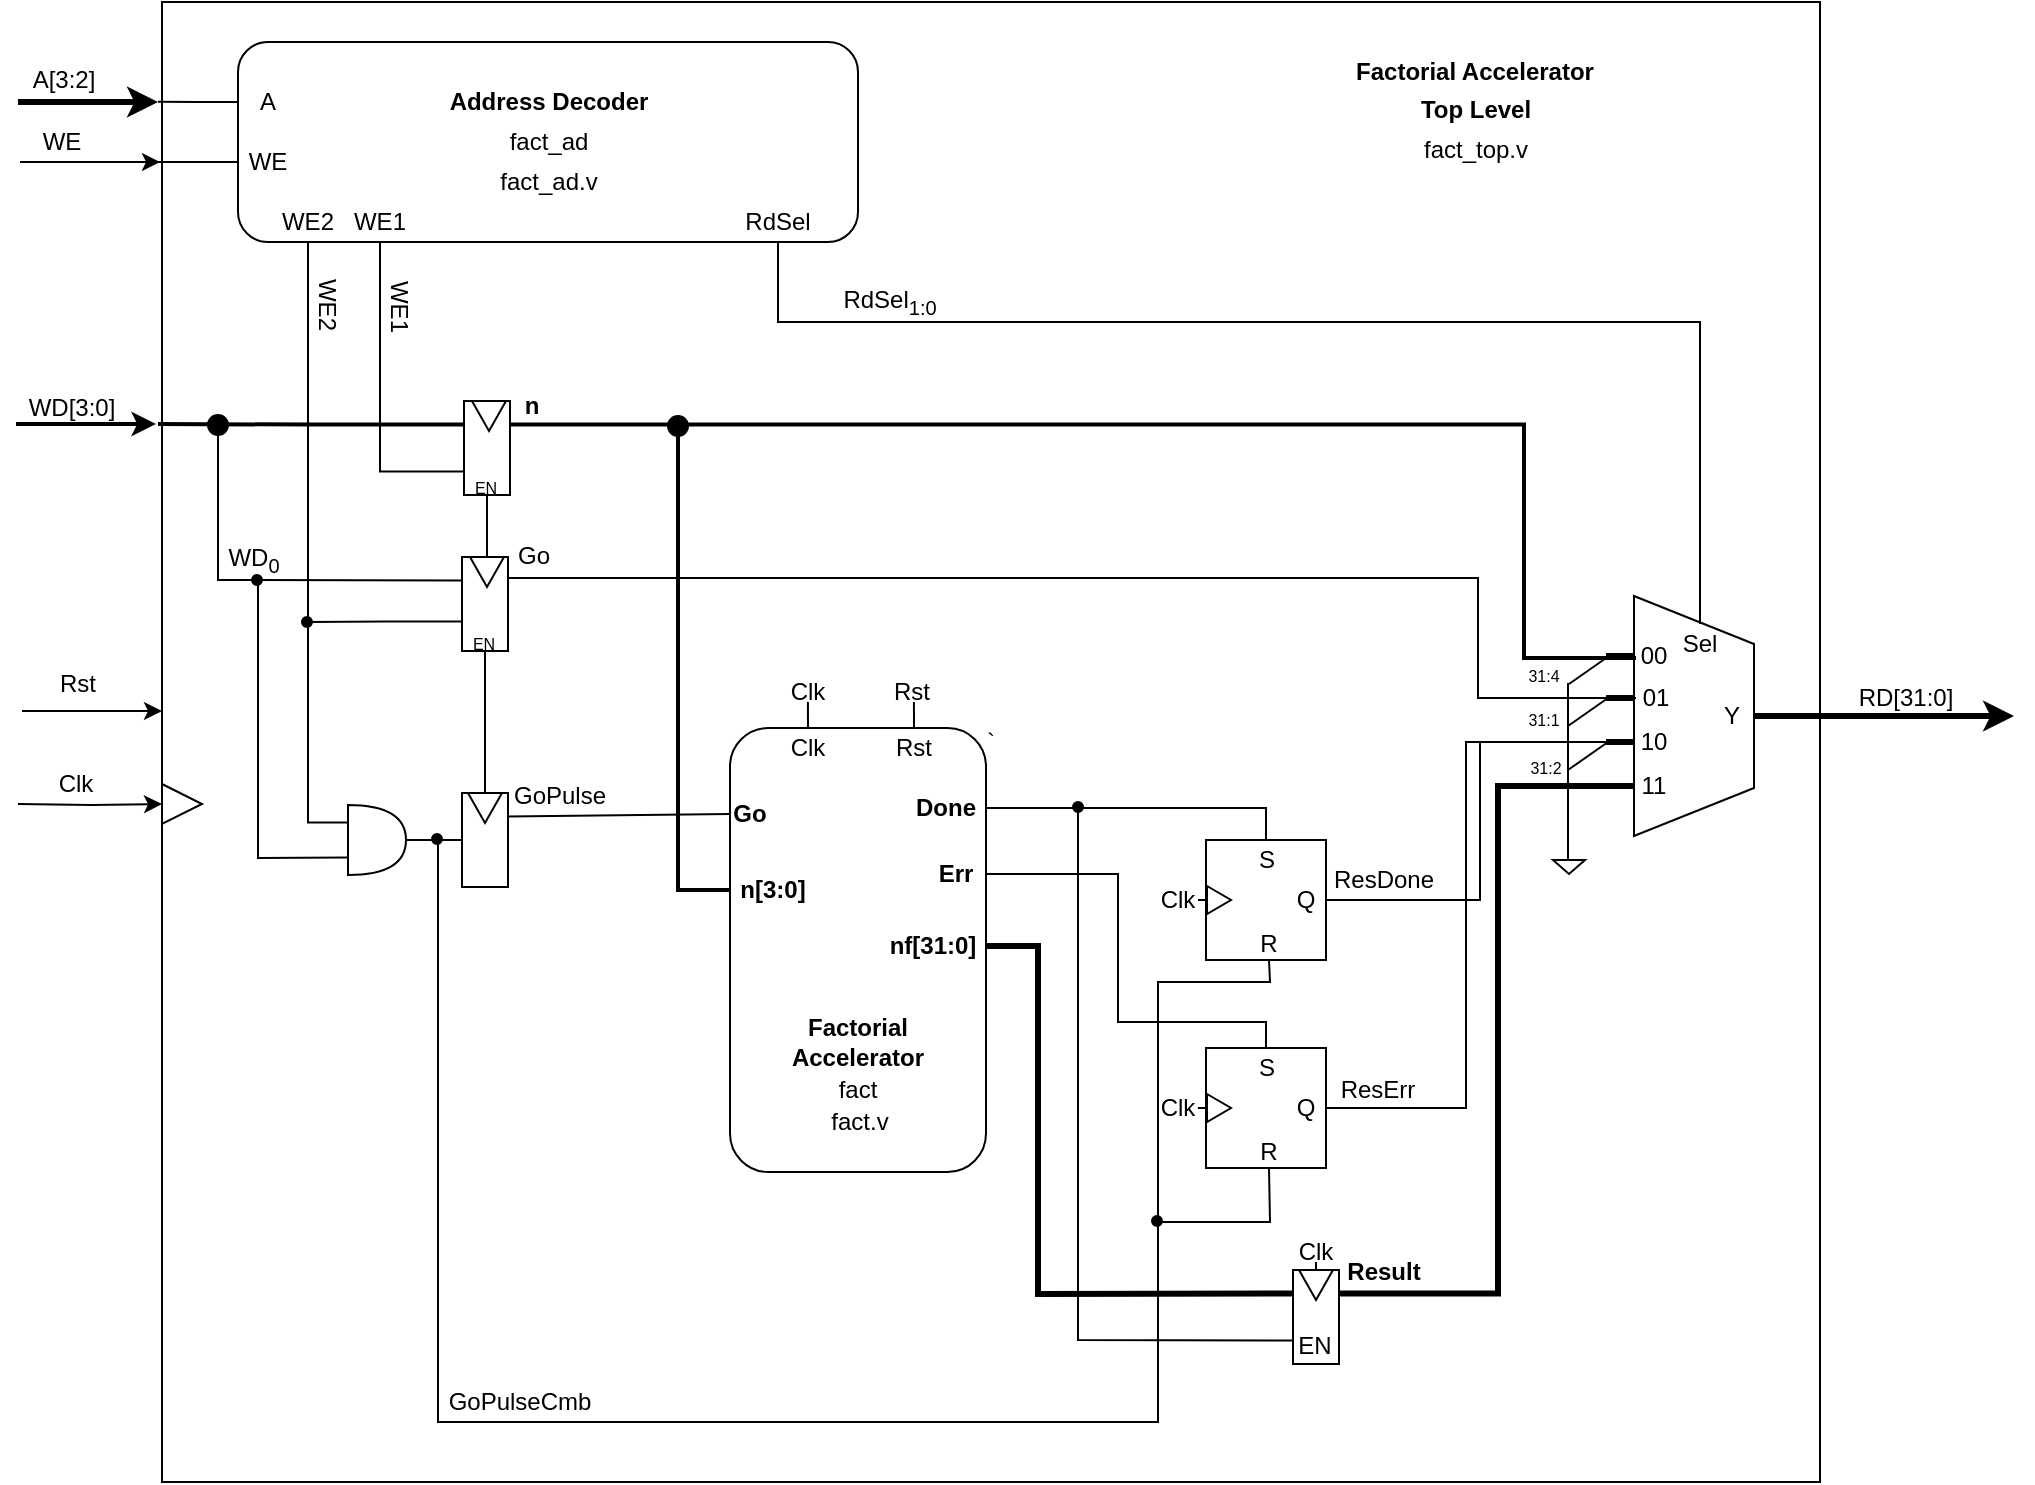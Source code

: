 <mxfile version="12.3.3" type="google" pages="1"><diagram id="T_O_Z1ZRwG8dBPyHZ73m" name="Page-1"><mxGraphModel dx="1127" dy="625" grid="1" gridSize="10" guides="1" tooltips="1" connect="1" arrows="1" fold="1" page="1" pageScale="1" pageWidth="850" pageHeight="1100" math="0" shadow="0"><root><mxCell id="0"/><mxCell id="1" parent="0"/><mxCell id="Lx0iYxMJbIp6286UkhyO-164" value="`" style="rounded=0;whiteSpace=wrap;html=1;" parent="1" vertex="1"><mxGeometry x="162" y="130" width="829" height="740" as="geometry"/></mxCell><mxCell id="Lx0iYxMJbIp6286UkhyO-3" style="edgeStyle=orthogonalEdgeStyle;rounded=0;orthogonalLoop=1;jettySize=auto;html=1;exitX=0.5;exitY=0;exitDx=0;exitDy=0;endArrow=classic;endFill=1;strokeWidth=3;" parent="1" source="Lx0iYxMJbIp6286UkhyO-4" edge="1"><mxGeometry relative="1" as="geometry"><mxPoint x="1088" y="487" as="targetPoint"/></mxGeometry></mxCell><mxCell id="Lx0iYxMJbIp6286UkhyO-4" value="" style="shape=trapezoid;perimeter=trapezoidPerimeter;whiteSpace=wrap;html=1;rotation=90;" parent="1" vertex="1"><mxGeometry x="868" y="457" width="120" height="60" as="geometry"/></mxCell><mxCell id="Lx0iYxMJbIp6286UkhyO-5" value="" style="rounded=1;whiteSpace=wrap;html=1;" parent="1" vertex="1"><mxGeometry x="200" y="150" width="310" height="100" as="geometry"/></mxCell><mxCell id="Lx0iYxMJbIp6286UkhyO-6" value="&lt;b&gt;Address Decoder&lt;/b&gt;" style="text;html=1;strokeColor=none;fillColor=none;align=center;verticalAlign=middle;whiteSpace=wrap;rounded=0;" parent="1" vertex="1"><mxGeometry x="302.5" y="170" width="105" height="20" as="geometry"/></mxCell><mxCell id="Lx0iYxMJbIp6286UkhyO-7" value="fact_ad" style="text;html=1;strokeColor=none;fillColor=none;align=center;verticalAlign=middle;whiteSpace=wrap;rounded=0;" parent="1" vertex="1"><mxGeometry x="327.5" y="190" width="55" height="20" as="geometry"/></mxCell><mxCell id="Lx0iYxMJbIp6286UkhyO-8" value="fact_ad.v" style="text;html=1;strokeColor=none;fillColor=none;align=center;verticalAlign=middle;whiteSpace=wrap;rounded=0;" parent="1" vertex="1"><mxGeometry x="327.5" y="210" width="55" height="20" as="geometry"/></mxCell><mxCell id="Lx0iYxMJbIp6286UkhyO-9" style="edgeStyle=orthogonalEdgeStyle;rounded=0;orthogonalLoop=1;jettySize=auto;html=1;exitX=0;exitY=0.5;exitDx=0;exitDy=0;endArrow=none;endFill=0;strokeWidth=1;" parent="1" source="Lx0iYxMJbIp6286UkhyO-10" edge="1"><mxGeometry relative="1" as="geometry"><mxPoint x="160" y="179.828" as="targetPoint"/></mxGeometry></mxCell><mxCell id="Lx0iYxMJbIp6286UkhyO-10" value="A" style="text;html=1;strokeColor=none;fillColor=none;align=center;verticalAlign=middle;whiteSpace=wrap;rounded=0;" parent="1" vertex="1"><mxGeometry x="200" y="170" width="30" height="20" as="geometry"/></mxCell><mxCell id="Lx0iYxMJbIp6286UkhyO-11" style="edgeStyle=orthogonalEdgeStyle;rounded=0;orthogonalLoop=1;jettySize=auto;html=1;exitX=0;exitY=0.5;exitDx=0;exitDy=0;endArrow=none;endFill=0;strokeWidth=1;" parent="1" source="Lx0iYxMJbIp6286UkhyO-12" edge="1"><mxGeometry relative="1" as="geometry"><mxPoint x="160" y="210" as="targetPoint"/></mxGeometry></mxCell><mxCell id="Lx0iYxMJbIp6286UkhyO-12" value="WE" style="text;html=1;strokeColor=none;fillColor=none;align=center;verticalAlign=middle;whiteSpace=wrap;rounded=0;" parent="1" vertex="1"><mxGeometry x="200" y="200" width="30" height="20" as="geometry"/></mxCell><mxCell id="Lx0iYxMJbIp6286UkhyO-81" style="edgeStyle=orthogonalEdgeStyle;rounded=0;orthogonalLoop=1;jettySize=auto;html=1;exitX=0.5;exitY=1;exitDx=0;exitDy=0;entryX=0;entryY=0.25;entryDx=0;entryDy=0;entryPerimeter=0;endArrow=none;endFill=0;" parent="1" source="Lx0iYxMJbIp6286UkhyO-14" target="Lx0iYxMJbIp6286UkhyO-80" edge="1"><mxGeometry relative="1" as="geometry"/></mxCell><mxCell id="Lx0iYxMJbIp6286UkhyO-14" value="WE2" style="text;html=1;strokeColor=none;fillColor=none;align=center;verticalAlign=middle;whiteSpace=wrap;rounded=0;" parent="1" vertex="1"><mxGeometry x="220" y="230" width="30" height="20" as="geometry"/></mxCell><mxCell id="Lx0iYxMJbIp6286UkhyO-78" style="edgeStyle=orthogonalEdgeStyle;rounded=0;orthogonalLoop=1;jettySize=auto;html=1;exitX=0.5;exitY=1;exitDx=0;exitDy=0;entryX=0.75;entryY=1;entryDx=0;entryDy=0;endArrow=none;endFill=0;" parent="1" source="Lx0iYxMJbIp6286UkhyO-16" target="Lx0iYxMJbIp6286UkhyO-28" edge="1"><mxGeometry relative="1" as="geometry"/></mxCell><mxCell id="Lx0iYxMJbIp6286UkhyO-16" value="WE1" style="text;html=1;strokeColor=none;fillColor=none;align=center;verticalAlign=middle;whiteSpace=wrap;rounded=0;" parent="1" vertex="1"><mxGeometry x="256" y="230" width="30" height="20" as="geometry"/></mxCell><mxCell id="Lx0iYxMJbIp6286UkhyO-17" style="edgeStyle=orthogonalEdgeStyle;rounded=0;orthogonalLoop=1;jettySize=auto;html=1;exitX=0.5;exitY=1;exitDx=0;exitDy=0;entryX=0.5;entryY=0;entryDx=0;entryDy=0;endArrow=none;endFill=0;" parent="1" source="Lx0iYxMJbIp6286UkhyO-18" target="Lx0iYxMJbIp6286UkhyO-38" edge="1"><mxGeometry relative="1" as="geometry"><Array as="points"><mxPoint x="470" y="290"/><mxPoint x="931" y="290"/></Array></mxGeometry></mxCell><mxCell id="Lx0iYxMJbIp6286UkhyO-18" value="RdSel" style="text;html=1;strokeColor=none;fillColor=none;align=center;verticalAlign=middle;whiteSpace=wrap;rounded=0;" parent="1" vertex="1"><mxGeometry x="450" y="230" width="40" height="20" as="geometry"/></mxCell><mxCell id="Lx0iYxMJbIp6286UkhyO-20" value="00" style="text;html=1;strokeColor=none;fillColor=none;align=center;verticalAlign=middle;whiteSpace=wrap;rounded=0;" parent="1" vertex="1"><mxGeometry x="898" y="447" width="20" height="20" as="geometry"/></mxCell><mxCell id="Lx0iYxMJbIp6286UkhyO-22" value="01" style="text;html=1;strokeColor=none;fillColor=none;align=center;verticalAlign=middle;whiteSpace=wrap;rounded=0;" parent="1" vertex="1"><mxGeometry x="899" y="468" width="20" height="20" as="geometry"/></mxCell><mxCell id="Lx0iYxMJbIp6286UkhyO-24" value="10" style="text;html=1;strokeColor=none;fillColor=none;align=center;verticalAlign=middle;whiteSpace=wrap;rounded=0;" parent="1" vertex="1"><mxGeometry x="898" y="490" width="20" height="20" as="geometry"/></mxCell><mxCell id="Lx0iYxMJbIp6286UkhyO-25" value="11" style="text;html=1;strokeColor=none;fillColor=none;align=center;verticalAlign=middle;whiteSpace=wrap;rounded=0;" parent="1" vertex="1"><mxGeometry x="898" y="512" width="20" height="20" as="geometry"/></mxCell><mxCell id="Lx0iYxMJbIp6286UkhyO-72" style="edgeStyle=orthogonalEdgeStyle;rounded=0;orthogonalLoop=1;jettySize=auto;html=1;exitX=0.25;exitY=1;exitDx=0;exitDy=0;endArrow=none;endFill=0;strokeWidth=2;" parent="1" source="Lx0iYxMJbIp6286UkhyO-28" edge="1"><mxGeometry relative="1" as="geometry"><mxPoint x="160" y="341" as="targetPoint"/></mxGeometry></mxCell><mxCell id="Lx0iYxMJbIp6286UkhyO-73" style="edgeStyle=orthogonalEdgeStyle;rounded=0;orthogonalLoop=1;jettySize=auto;html=1;exitX=0.25;exitY=0;exitDx=0;exitDy=0;entryX=0;entryY=0.5;entryDx=0;entryDy=0;endArrow=none;endFill=0;strokeWidth=2;" parent="1" source="Lx0iYxMJbIp6286UkhyO-28" target="Lx0iYxMJbIp6286UkhyO-20" edge="1"><mxGeometry relative="1" as="geometry"><Array as="points"><mxPoint x="843" y="341"/><mxPoint x="843" y="458"/></Array></mxGeometry></mxCell><mxCell id="Lx0iYxMJbIp6286UkhyO-76" style="edgeStyle=orthogonalEdgeStyle;rounded=0;orthogonalLoop=1;jettySize=auto;html=1;exitX=1;exitY=0.5;exitDx=0;exitDy=0;entryX=0;entryY=0.5;entryDx=0;entryDy=0;endArrow=none;endFill=0;" parent="1" source="Lx0iYxMJbIp6286UkhyO-28" target="Lx0iYxMJbIp6286UkhyO-67" edge="1"><mxGeometry relative="1" as="geometry"/></mxCell><mxCell id="Lx0iYxMJbIp6286UkhyO-28" value="" style="rounded=0;whiteSpace=wrap;html=1;rotation=90;" parent="1" vertex="1"><mxGeometry x="301" y="341.5" width="47" height="23" as="geometry"/></mxCell><mxCell id="Lx0iYxMJbIp6286UkhyO-30" value="" style="triangle;whiteSpace=wrap;html=1;rotation=90;" parent="1" vertex="1"><mxGeometry x="318" y="328.5" width="15" height="17" as="geometry"/></mxCell><mxCell id="Lx0iYxMJbIp6286UkhyO-32" value="&lt;font style=&quot;font-size: 8px&quot;&gt;EN&lt;/font&gt;" style="text;html=1;strokeColor=none;fillColor=none;align=center;verticalAlign=middle;whiteSpace=wrap;rounded=0;direction=south;" parent="1" vertex="1"><mxGeometry x="319" y="368.5" width="10" height="7" as="geometry"/></mxCell><mxCell id="Lx0iYxMJbIp6286UkhyO-38" value="Sel" style="text;html=1;strokeColor=none;fillColor=none;align=center;verticalAlign=middle;whiteSpace=wrap;rounded=0;" parent="1" vertex="1"><mxGeometry x="921" y="441" width="20" height="20" as="geometry"/></mxCell><mxCell id="Lx0iYxMJbIp6286UkhyO-39" value="Y" style="text;html=1;strokeColor=none;fillColor=none;align=center;verticalAlign=middle;whiteSpace=wrap;rounded=0;" parent="1" vertex="1"><mxGeometry x="937" y="477" width="20" height="20" as="geometry"/></mxCell><mxCell id="Lx0iYxMJbIp6286UkhyO-44" style="edgeStyle=orthogonalEdgeStyle;rounded=0;orthogonalLoop=1;jettySize=auto;html=1;endArrow=classic;endFill=1;strokeWidth=1;entryX=0;entryY=0.5;entryDx=0;entryDy=0;" parent="1" target="Lx0iYxMJbIp6286UkhyO-45" edge="1"><mxGeometry relative="1" as="geometry"><mxPoint x="90" y="531" as="sourcePoint"/></mxGeometry></mxCell><mxCell id="Lx0iYxMJbIp6286UkhyO-45" value="" style="triangle;whiteSpace=wrap;html=1;fillColor=#ffffff;gradientColor=none;" parent="1" vertex="1"><mxGeometry x="162" y="521" width="20" height="20" as="geometry"/></mxCell><mxCell id="Lx0iYxMJbIp6286UkhyO-46" value="" style="endArrow=classic;html=1;strokeWidth=1;" parent="1" edge="1"><mxGeometry width="50" height="50" relative="1" as="geometry"><mxPoint x="92" y="484.5" as="sourcePoint"/><mxPoint x="162" y="484.5" as="targetPoint"/></mxGeometry></mxCell><mxCell id="Lx0iYxMJbIp6286UkhyO-47" value="" style="endArrow=classic;html=1;strokeWidth=2;" parent="1" edge="1"><mxGeometry width="50" height="50" relative="1" as="geometry"><mxPoint x="89" y="341" as="sourcePoint"/><mxPoint x="159" y="341" as="targetPoint"/></mxGeometry></mxCell><mxCell id="Lx0iYxMJbIp6286UkhyO-50" value="" style="endArrow=classic;html=1;strokeWidth=1;" parent="1" edge="1"><mxGeometry width="50" height="50" relative="1" as="geometry"><mxPoint x="91" y="210" as="sourcePoint"/><mxPoint x="161" y="210" as="targetPoint"/></mxGeometry></mxCell><mxCell id="Lx0iYxMJbIp6286UkhyO-51" value="" style="endArrow=classic;html=1;strokeWidth=3;" parent="1" edge="1"><mxGeometry width="50" height="50" relative="1" as="geometry"><mxPoint x="90" y="180" as="sourcePoint"/><mxPoint x="160" y="180" as="targetPoint"/></mxGeometry></mxCell><mxCell id="Lx0iYxMJbIp6286UkhyO-52" value="A[3:2]" style="text;html=1;strokeColor=none;fillColor=none;align=center;verticalAlign=middle;whiteSpace=wrap;rounded=0;" parent="1" vertex="1"><mxGeometry x="93" y="159" width="40" height="20" as="geometry"/></mxCell><mxCell id="Lx0iYxMJbIp6286UkhyO-53" value="WE" style="text;html=1;strokeColor=none;fillColor=none;align=center;verticalAlign=middle;whiteSpace=wrap;rounded=0;" parent="1" vertex="1"><mxGeometry x="92" y="190" width="40" height="20" as="geometry"/></mxCell><mxCell id="Lx0iYxMJbIp6286UkhyO-56" value="WD[3:0]" style="text;html=1;strokeColor=none;fillColor=none;align=center;verticalAlign=middle;whiteSpace=wrap;rounded=0;" parent="1" vertex="1"><mxGeometry x="87" y="323" width="60" height="20" as="geometry"/></mxCell><mxCell id="Lx0iYxMJbIp6286UkhyO-57" value="Rst" style="text;html=1;strokeColor=none;fillColor=none;align=center;verticalAlign=middle;whiteSpace=wrap;rounded=0;" parent="1" vertex="1"><mxGeometry x="110" y="461" width="20" height="20" as="geometry"/></mxCell><mxCell id="Lx0iYxMJbIp6286UkhyO-58" value="Clk" style="text;html=1;strokeColor=none;fillColor=none;align=center;verticalAlign=middle;whiteSpace=wrap;rounded=0;" parent="1" vertex="1"><mxGeometry x="104" y="511" width="30" height="20" as="geometry"/></mxCell><mxCell id="Lx0iYxMJbIp6286UkhyO-59" value="RD[31:0]" style="text;html=1;strokeColor=none;fillColor=none;align=center;verticalAlign=middle;whiteSpace=wrap;rounded=0;" parent="1" vertex="1"><mxGeometry x="1009" y="468" width="50" height="20" as="geometry"/></mxCell><mxCell id="Lx0iYxMJbIp6286UkhyO-62" value="&lt;b&gt;Factorial Accelerator&lt;br&gt;&lt;/b&gt;" style="text;html=1;strokeColor=none;fillColor=none;align=center;verticalAlign=middle;whiteSpace=wrap;rounded=0;" parent="1" vertex="1"><mxGeometry x="757" y="155" width="123" height="20" as="geometry"/></mxCell><mxCell id="Lx0iYxMJbIp6286UkhyO-63" value="&lt;b&gt;Top Level&lt;br&gt;&lt;/b&gt;" style="text;html=1;strokeColor=none;fillColor=none;align=center;verticalAlign=middle;whiteSpace=wrap;rounded=0;" parent="1" vertex="1"><mxGeometry x="786.5" y="174" width="64" height="20" as="geometry"/></mxCell><mxCell id="Lx0iYxMJbIp6286UkhyO-64" value="fact_top.v" style="text;html=1;strokeColor=none;fillColor=none;align=center;verticalAlign=middle;whiteSpace=wrap;rounded=0;" parent="1" vertex="1"><mxGeometry x="788.5" y="194" width="60" height="20" as="geometry"/></mxCell><mxCell id="Lx0iYxMJbIp6286UkhyO-74" style="edgeStyle=orthogonalEdgeStyle;rounded=0;orthogonalLoop=1;jettySize=auto;html=1;exitX=0.25;exitY=0;exitDx=0;exitDy=0;entryX=0;entryY=0.5;entryDx=0;entryDy=0;endArrow=none;endFill=0;" parent="1" source="Lx0iYxMJbIp6286UkhyO-66" target="Lx0iYxMJbIp6286UkhyO-22" edge="1"><mxGeometry relative="1" as="geometry"><mxPoint x="748.471" y="464.588" as="targetPoint"/><Array as="points"><mxPoint x="323" y="419"/><mxPoint x="820" y="418"/><mxPoint x="820" y="478"/></Array></mxGeometry></mxCell><mxCell id="Lx0iYxMJbIp6286UkhyO-82" style="edgeStyle=orthogonalEdgeStyle;rounded=0;orthogonalLoop=1;jettySize=auto;html=1;exitX=0.75;exitY=1;exitDx=0;exitDy=0;endArrow=none;endFill=0;" parent="1" edge="1"><mxGeometry relative="1" as="geometry"><mxPoint x="235" y="440" as="targetPoint"/><mxPoint x="311.983" y="439.765" as="sourcePoint"/><Array as="points"><mxPoint x="274" y="440"/></Array></mxGeometry></mxCell><mxCell id="Lx0iYxMJbIp6286UkhyO-86" style="edgeStyle=none;rounded=0;orthogonalLoop=1;jettySize=auto;html=1;exitX=1;exitY=0.5;exitDx=0;exitDy=0;entryX=0;entryY=0.5;entryDx=0;entryDy=0;endArrow=none;endFill=0;" parent="1" source="Lx0iYxMJbIp6286UkhyO-66" target="Lx0iYxMJbIp6286UkhyO-70" edge="1"><mxGeometry relative="1" as="geometry"/></mxCell><mxCell id="Lx0iYxMJbIp6286UkhyO-66" value="" style="rounded=0;whiteSpace=wrap;html=1;rotation=90;" parent="1" vertex="1"><mxGeometry x="300" y="419.5" width="47" height="23" as="geometry"/></mxCell><mxCell id="Lx0iYxMJbIp6286UkhyO-67" value="" style="triangle;whiteSpace=wrap;html=1;rotation=90;" parent="1" vertex="1"><mxGeometry x="317" y="406.5" width="15" height="17" as="geometry"/></mxCell><mxCell id="Lx0iYxMJbIp6286UkhyO-68" value="&lt;font style=&quot;font-size: 8px&quot;&gt;EN&lt;/font&gt;" style="text;html=1;strokeColor=none;fillColor=none;align=center;verticalAlign=middle;whiteSpace=wrap;rounded=0;direction=south;" parent="1" vertex="1"><mxGeometry x="318" y="446.5" width="10" height="7" as="geometry"/></mxCell><mxCell id="Lx0iYxMJbIp6286UkhyO-98" style="edgeStyle=none;rounded=0;orthogonalLoop=1;jettySize=auto;html=1;exitX=0.25;exitY=0;exitDx=0;exitDy=0;entryX=0;entryY=0.5;entryDx=0;entryDy=0;endArrow=none;endFill=0;" parent="1" source="Lx0iYxMJbIp6286UkhyO-69" target="Lx0iYxMJbIp6286UkhyO-87" edge="1"><mxGeometry relative="1" as="geometry"/></mxCell><mxCell id="Lx0iYxMJbIp6286UkhyO-69" value="" style="rounded=0;whiteSpace=wrap;html=1;rotation=90;" parent="1" vertex="1"><mxGeometry x="300" y="537.5" width="47" height="23" as="geometry"/></mxCell><mxCell id="Lx0iYxMJbIp6286UkhyO-70" value="" style="triangle;whiteSpace=wrap;html=1;rotation=90;" parent="1" vertex="1"><mxGeometry x="316" y="524.5" width="15" height="17" as="geometry"/></mxCell><mxCell id="Lx0iYxMJbIp6286UkhyO-77" value="" style="rounded=1;whiteSpace=wrap;html=1;rotation=90;" parent="1" vertex="1"><mxGeometry x="399" y="540" width="222" height="128" as="geometry"/></mxCell><mxCell id="Lx0iYxMJbIp6286UkhyO-85" style="edgeStyle=none;rounded=0;orthogonalLoop=1;jettySize=auto;html=1;exitX=1;exitY=0.5;exitDx=0;exitDy=0;exitPerimeter=0;entryX=0.5;entryY=1;entryDx=0;entryDy=0;endArrow=none;endFill=0;" parent="1" source="Lx0iYxMJbIp6286UkhyO-80" target="Lx0iYxMJbIp6286UkhyO-69" edge="1"><mxGeometry relative="1" as="geometry"/></mxCell><mxCell id="Lx0iYxMJbIp6286UkhyO-80" value="" style="shape=or;whiteSpace=wrap;html=1;" parent="1" vertex="1"><mxGeometry x="255" y="531.5" width="29" height="35" as="geometry"/></mxCell><mxCell id="Lx0iYxMJbIp6286UkhyO-83" value="" style="endArrow=none;html=1;endFill=0;elbow=vertical;exitX=0.25;exitY=1;exitDx=0;exitDy=0;rounded=0;strokeWidth=1;" parent="1" source="Lx0iYxMJbIp6286UkhyO-66" edge="1"><mxGeometry width="50" height="50" relative="1" as="geometry"><mxPoint x="300" y="420" as="sourcePoint"/><mxPoint x="190" y="340" as="targetPoint"/><Array as="points"><mxPoint x="190" y="419"/></Array></mxGeometry></mxCell><mxCell id="Lx0iYxMJbIp6286UkhyO-84" value="" style="endArrow=none;html=1;exitX=0;exitY=0.75;exitDx=0;exitDy=0;exitPerimeter=0;rounded=0;" parent="1" source="Lx0iYxMJbIp6286UkhyO-80" edge="1"><mxGeometry width="50" height="50" relative="1" as="geometry"><mxPoint x="170" y="510" as="sourcePoint"/><mxPoint x="210" y="420" as="targetPoint"/><Array as="points"><mxPoint x="210" y="558"/></Array></mxGeometry></mxCell><mxCell id="Lx0iYxMJbIp6286UkhyO-87" value="&lt;b&gt;Go&lt;/b&gt;" style="text;html=1;strokeColor=none;fillColor=none;align=center;verticalAlign=middle;whiteSpace=wrap;rounded=0;" parent="1" vertex="1"><mxGeometry x="446" y="526" width="20" height="20" as="geometry"/></mxCell><mxCell id="Lx0iYxMJbIp6286UkhyO-88" value="&lt;b&gt;n[3:0]&lt;/b&gt;" style="text;html=1;strokeColor=none;fillColor=none;align=center;verticalAlign=middle;whiteSpace=wrap;rounded=0;" parent="1" vertex="1"><mxGeometry x="446" y="564" width="43" height="20" as="geometry"/></mxCell><mxCell id="Lx0iYxMJbIp6286UkhyO-111" style="edgeStyle=none;rounded=0;orthogonalLoop=1;jettySize=auto;html=1;exitX=1;exitY=0.5;exitDx=0;exitDy=0;entryX=0.5;entryY=0;entryDx=0;entryDy=0;endArrow=none;endFill=0;" parent="1" source="Lx0iYxMJbIp6286UkhyO-89" target="Lx0iYxMJbIp6286UkhyO-101" edge="1"><mxGeometry relative="1" as="geometry"><Array as="points"><mxPoint x="714" y="533"/></Array></mxGeometry></mxCell><mxCell id="Lx0iYxMJbIp6286UkhyO-89" value="&lt;b&gt;Done&lt;/b&gt;" style="text;html=1;strokeColor=none;fillColor=none;align=center;verticalAlign=middle;whiteSpace=wrap;rounded=0;" parent="1" vertex="1"><mxGeometry x="534" y="523" width="40" height="20" as="geometry"/></mxCell><mxCell id="Lx0iYxMJbIp6286UkhyO-90" value="&lt;b&gt;Err&lt;/b&gt;" style="text;html=1;strokeColor=none;fillColor=none;align=center;verticalAlign=middle;whiteSpace=wrap;rounded=0;" parent="1" vertex="1"><mxGeometry x="544" y="556" width="30" height="20" as="geometry"/></mxCell><mxCell id="Lx0iYxMJbIp6286UkhyO-113" style="edgeStyle=none;rounded=0;orthogonalLoop=1;jettySize=auto;html=1;exitX=1;exitY=0.5;exitDx=0;exitDy=0;entryX=0.25;entryY=1;entryDx=0;entryDy=0;endArrow=none;endFill=0;strokeWidth=3;" parent="1" source="Lx0iYxMJbIp6286UkhyO-91" target="Lx0iYxMJbIp6286UkhyO-109" edge="1"><mxGeometry relative="1" as="geometry"><Array as="points"><mxPoint x="600" y="602"/><mxPoint x="600" y="680"/><mxPoint x="600" y="776"/></Array></mxGeometry></mxCell><mxCell id="Lx0iYxMJbIp6286UkhyO-91" value="&lt;b&gt;nf[31:0]&lt;/b&gt;" style="text;html=1;strokeColor=none;fillColor=none;align=center;verticalAlign=middle;whiteSpace=wrap;rounded=0;" parent="1" vertex="1"><mxGeometry x="521" y="592" width="53" height="20" as="geometry"/></mxCell><mxCell id="Lx0iYxMJbIp6286UkhyO-92" value="&lt;div&gt;&lt;b&gt;Factorial &lt;br&gt;&lt;/b&gt;&lt;/div&gt;&lt;div&gt;&lt;b&gt;Accelerator&lt;br&gt;&lt;/b&gt;&lt;/div&gt;" style="text;html=1;strokeColor=none;fillColor=none;align=center;verticalAlign=middle;whiteSpace=wrap;rounded=0;" parent="1" vertex="1"><mxGeometry x="475" y="635" width="70" height="30" as="geometry"/></mxCell><mxCell id="Lx0iYxMJbIp6286UkhyO-93" value="fact" style="text;html=1;strokeColor=none;fillColor=none;align=center;verticalAlign=middle;whiteSpace=wrap;rounded=0;direction=west;" parent="1" vertex="1"><mxGeometry x="500" y="664" width="20" height="20" as="geometry"/></mxCell><mxCell id="Lx0iYxMJbIp6286UkhyO-94" value="fact.v" style="text;html=1;strokeColor=none;fillColor=none;align=center;verticalAlign=middle;whiteSpace=wrap;rounded=0;" parent="1" vertex="1"><mxGeometry x="496" y="680" width="30" height="20" as="geometry"/></mxCell><mxCell id="Lx0iYxMJbIp6286UkhyO-145" style="edgeStyle=orthogonalEdgeStyle;rounded=0;orthogonalLoop=1;jettySize=auto;html=1;exitX=0.5;exitY=0;exitDx=0;exitDy=0;endArrow=none;endFill=0;strokeWidth=1;" parent="1" source="Lx0iYxMJbIp6286UkhyO-95" edge="1"><mxGeometry relative="1" as="geometry"><mxPoint x="484.953" y="479.977" as="targetPoint"/></mxGeometry></mxCell><mxCell id="Lx0iYxMJbIp6286UkhyO-95" value="Clk" style="text;html=1;strokeColor=none;fillColor=none;align=center;verticalAlign=middle;whiteSpace=wrap;rounded=0;" parent="1" vertex="1"><mxGeometry x="475" y="493" width="20" height="20" as="geometry"/></mxCell><mxCell id="Lx0iYxMJbIp6286UkhyO-146" style="edgeStyle=orthogonalEdgeStyle;rounded=0;orthogonalLoop=1;jettySize=auto;html=1;exitX=0.5;exitY=0;exitDx=0;exitDy=0;endArrow=none;endFill=0;strokeWidth=1;" parent="1" source="Lx0iYxMJbIp6286UkhyO-96" edge="1"><mxGeometry relative="1" as="geometry"><mxPoint x="537.977" y="479.977" as="targetPoint"/></mxGeometry></mxCell><mxCell id="Lx0iYxMJbIp6286UkhyO-96" value="Rst" style="text;html=1;strokeColor=none;fillColor=none;align=center;verticalAlign=middle;whiteSpace=wrap;rounded=0;" parent="1" vertex="1"><mxGeometry x="528" y="493" width="20" height="20" as="geometry"/></mxCell><mxCell id="Lx0iYxMJbIp6286UkhyO-97" value="" style="endArrow=none;html=1;rounded=0;exitX=0;exitY=0.5;exitDx=0;exitDy=0;strokeWidth=2;" parent="1" source="Lx0iYxMJbIp6286UkhyO-169" edge="1"><mxGeometry width="50" height="50" relative="1" as="geometry"><mxPoint x="340" y="660" as="sourcePoint"/><mxPoint x="420" y="341" as="targetPoint"/><Array as="points"/></mxGeometry></mxCell><mxCell id="Lx0iYxMJbIp6286UkhyO-122" style="edgeStyle=orthogonalEdgeStyle;rounded=0;orthogonalLoop=1;jettySize=auto;html=1;exitX=1;exitY=0.5;exitDx=0;exitDy=0;entryX=0;entryY=0.5;entryDx=0;entryDy=0;endArrow=none;endFill=0;strokeWidth=1;" parent="1" source="Lx0iYxMJbIp6286UkhyO-99" target="Lx0iYxMJbIp6286UkhyO-24" edge="1"><mxGeometry relative="1" as="geometry"/></mxCell><mxCell id="Lx0iYxMJbIp6286UkhyO-99" value="" style="whiteSpace=wrap;html=1;aspect=fixed;" parent="1" vertex="1"><mxGeometry x="684" y="549" width="60" height="60" as="geometry"/></mxCell><mxCell id="Lx0iYxMJbIp6286UkhyO-150" style="edgeStyle=orthogonalEdgeStyle;rounded=0;orthogonalLoop=1;jettySize=auto;html=1;exitX=0;exitY=0.5;exitDx=0;exitDy=0;endArrow=none;endFill=0;strokeWidth=1;" parent="1" source="Lx0iYxMJbIp6286UkhyO-100" edge="1"><mxGeometry relative="1" as="geometry"><mxPoint x="680" y="579" as="targetPoint"/></mxGeometry></mxCell><mxCell id="Lx0iYxMJbIp6286UkhyO-100" value="" style="triangle;whiteSpace=wrap;html=1;" parent="1" vertex="1"><mxGeometry x="684.5" y="572" width="12" height="14" as="geometry"/></mxCell><mxCell id="Lx0iYxMJbIp6286UkhyO-101" value="S" style="text;html=1;strokeColor=none;fillColor=none;align=center;verticalAlign=middle;whiteSpace=wrap;rounded=0;" parent="1" vertex="1"><mxGeometry x="702.5" y="549" width="23" height="20" as="geometry"/></mxCell><mxCell id="Lx0iYxMJbIp6286UkhyO-120" style="edgeStyle=none;rounded=0;orthogonalLoop=1;jettySize=auto;html=1;exitX=0.5;exitY=1;exitDx=0;exitDy=0;endArrow=none;endFill=0;" parent="1" source="Lx0iYxMJbIp6286UkhyO-102" edge="1"><mxGeometry relative="1" as="geometry"><mxPoint x="300" y="550" as="targetPoint"/><Array as="points"><mxPoint x="716" y="620"/><mxPoint x="660" y="620"/><mxPoint x="660" y="760"/><mxPoint x="660" y="840"/><mxPoint x="300" y="840"/></Array></mxGeometry></mxCell><mxCell id="Lx0iYxMJbIp6286UkhyO-102" value="R" style="text;html=1;strokeColor=none;fillColor=none;align=center;verticalAlign=middle;whiteSpace=wrap;rounded=0;" parent="1" vertex="1"><mxGeometry x="704" y="593" width="23" height="16" as="geometry"/></mxCell><mxCell id="Lx0iYxMJbIp6286UkhyO-103" value="Q" style="text;html=1;strokeColor=none;fillColor=none;align=center;verticalAlign=middle;whiteSpace=wrap;rounded=0;" parent="1" vertex="1"><mxGeometry x="724" y="571" width="20" height="16" as="geometry"/></mxCell><mxCell id="Lx0iYxMJbIp6286UkhyO-104" value="" style="whiteSpace=wrap;html=1;aspect=fixed;" parent="1" vertex="1"><mxGeometry x="684" y="653" width="60" height="60" as="geometry"/></mxCell><mxCell id="Lx0iYxMJbIp6286UkhyO-151" style="edgeStyle=orthogonalEdgeStyle;rounded=0;orthogonalLoop=1;jettySize=auto;html=1;exitX=0;exitY=0.5;exitDx=0;exitDy=0;endArrow=none;endFill=0;strokeWidth=1;" parent="1" source="Lx0iYxMJbIp6286UkhyO-105" edge="1"><mxGeometry relative="1" as="geometry"><mxPoint x="679.935" y="682.935" as="targetPoint"/></mxGeometry></mxCell><mxCell id="Lx0iYxMJbIp6286UkhyO-105" value="" style="triangle;whiteSpace=wrap;html=1;" parent="1" vertex="1"><mxGeometry x="684.5" y="676" width="12" height="14" as="geometry"/></mxCell><mxCell id="Lx0iYxMJbIp6286UkhyO-112" style="edgeStyle=none;rounded=0;orthogonalLoop=1;jettySize=auto;html=1;exitX=0.5;exitY=0;exitDx=0;exitDy=0;entryX=1;entryY=0.5;entryDx=0;entryDy=0;endArrow=none;endFill=0;" parent="1" source="Lx0iYxMJbIp6286UkhyO-106" target="Lx0iYxMJbIp6286UkhyO-90" edge="1"><mxGeometry relative="1" as="geometry"><Array as="points"><mxPoint x="714" y="640"/><mxPoint x="640" y="640"/><mxPoint x="640" y="566"/></Array></mxGeometry></mxCell><mxCell id="Lx0iYxMJbIp6286UkhyO-106" value="S" style="text;html=1;strokeColor=none;fillColor=none;align=center;verticalAlign=middle;whiteSpace=wrap;rounded=0;" parent="1" vertex="1"><mxGeometry x="702.5" y="653" width="23" height="20" as="geometry"/></mxCell><mxCell id="Lx0iYxMJbIp6286UkhyO-121" style="edgeStyle=none;rounded=0;orthogonalLoop=1;jettySize=auto;html=1;exitX=0.5;exitY=1;exitDx=0;exitDy=0;endArrow=none;endFill=0;" parent="1" source="Lx0iYxMJbIp6286UkhyO-107" edge="1"><mxGeometry relative="1" as="geometry"><mxPoint x="660" y="740" as="targetPoint"/><Array as="points"><mxPoint x="716" y="740"/></Array></mxGeometry></mxCell><mxCell id="Lx0iYxMJbIp6286UkhyO-107" value="R" style="text;html=1;strokeColor=none;fillColor=none;align=center;verticalAlign=middle;whiteSpace=wrap;rounded=0;" parent="1" vertex="1"><mxGeometry x="704" y="697" width="23" height="16" as="geometry"/></mxCell><mxCell id="Lx0iYxMJbIp6286UkhyO-123" style="edgeStyle=orthogonalEdgeStyle;rounded=0;orthogonalLoop=1;jettySize=auto;html=1;exitX=1;exitY=0.5;exitDx=0;exitDy=0;entryX=0;entryY=0.5;entryDx=0;entryDy=0;endArrow=none;endFill=0;strokeWidth=1;" parent="1" source="Lx0iYxMJbIp6286UkhyO-108" target="Lx0iYxMJbIp6286UkhyO-24" edge="1"><mxGeometry relative="1" as="geometry"><Array as="points"><mxPoint x="814" y="683"/><mxPoint x="814" y="500"/></Array></mxGeometry></mxCell><mxCell id="Lx0iYxMJbIp6286UkhyO-108" value="Q" style="text;html=1;strokeColor=none;fillColor=none;align=center;verticalAlign=middle;whiteSpace=wrap;rounded=0;" parent="1" vertex="1"><mxGeometry x="724" y="675" width="20" height="16" as="geometry"/></mxCell><mxCell id="Lx0iYxMJbIp6286UkhyO-114" style="edgeStyle=none;rounded=0;orthogonalLoop=1;jettySize=auto;html=1;exitX=0.75;exitY=1;exitDx=0;exitDy=0;endArrow=none;endFill=0;" parent="1" source="Lx0iYxMJbIp6286UkhyO-109" edge="1"><mxGeometry relative="1" as="geometry"><mxPoint x="620" y="533" as="targetPoint"/><Array as="points"><mxPoint x="620" y="799"/></Array></mxGeometry></mxCell><mxCell id="Lx0iYxMJbIp6286UkhyO-124" style="edgeStyle=orthogonalEdgeStyle;rounded=0;orthogonalLoop=1;jettySize=auto;html=1;exitX=0.25;exitY=0;exitDx=0;exitDy=0;entryX=0;entryY=0.5;entryDx=0;entryDy=0;endArrow=none;endFill=0;strokeWidth=3;" parent="1" source="Lx0iYxMJbIp6286UkhyO-109" target="Lx0iYxMJbIp6286UkhyO-25" edge="1"><mxGeometry relative="1" as="geometry"><Array as="points"><mxPoint x="830" y="776"/><mxPoint x="830" y="522"/></Array></mxGeometry></mxCell><mxCell id="Lx0iYxMJbIp6286UkhyO-109" value="" style="rounded=0;whiteSpace=wrap;html=1;rotation=90;" parent="1" vertex="1"><mxGeometry x="715.5" y="776" width="47" height="23" as="geometry"/></mxCell><mxCell id="Lx0iYxMJbIp6286UkhyO-154" style="edgeStyle=orthogonalEdgeStyle;rounded=0;orthogonalLoop=1;jettySize=auto;html=1;exitX=0;exitY=0.5;exitDx=0;exitDy=0;endArrow=none;endFill=0;strokeWidth=1;" parent="1" source="Lx0iYxMJbIp6286UkhyO-110" edge="1"><mxGeometry relative="1" as="geometry"><mxPoint x="738.968" y="760.032" as="targetPoint"/></mxGeometry></mxCell><mxCell id="Lx0iYxMJbIp6286UkhyO-110" value="" style="triangle;whiteSpace=wrap;html=1;rotation=90;" parent="1" vertex="1"><mxGeometry x="731.5" y="763" width="15" height="17" as="geometry"/></mxCell><mxCell id="Lx0iYxMJbIp6286UkhyO-115" value="EN" style="text;html=1;strokeColor=none;fillColor=none;align=center;verticalAlign=middle;whiteSpace=wrap;rounded=0;" parent="1" vertex="1"><mxGeometry x="727" y="794" width="23" height="16" as="geometry"/></mxCell><mxCell id="Lx0iYxMJbIp6286UkhyO-125" value="" style="endArrow=none;html=1;strokeWidth=1;" parent="1" edge="1"><mxGeometry width="50" height="50" relative="1" as="geometry"><mxPoint x="865" y="559" as="sourcePoint"/><mxPoint x="865" y="470.5" as="targetPoint"/></mxGeometry></mxCell><mxCell id="Lx0iYxMJbIp6286UkhyO-126" value="" style="triangle;whiteSpace=wrap;html=1;rotation=90;" parent="1" vertex="1"><mxGeometry x="862" y="554.5" width="7" height="16" as="geometry"/></mxCell><mxCell id="Lx0iYxMJbIp6286UkhyO-128" value="" style="endArrow=none;html=1;strokeWidth=1;entryX=0;entryY=0.5;entryDx=0;entryDy=0;" parent="1" edge="1"><mxGeometry width="50" height="50" relative="1" as="geometry"><mxPoint x="865" y="492" as="sourcePoint"/><mxPoint x="885" y="478" as="targetPoint"/></mxGeometry></mxCell><mxCell id="Lx0iYxMJbIp6286UkhyO-129" value="" style="endArrow=none;html=1;strokeWidth=1;entryX=0;entryY=0.5;entryDx=0;entryDy=0;" parent="1" edge="1"><mxGeometry width="50" height="50" relative="1" as="geometry"><mxPoint x="865" y="514" as="sourcePoint"/><mxPoint x="885" y="500" as="targetPoint"/></mxGeometry></mxCell><mxCell id="Lx0iYxMJbIp6286UkhyO-130" value="" style="endArrow=none;html=1;strokeWidth=1;entryX=0;entryY=0.5;entryDx=0;entryDy=0;" parent="1" edge="1"><mxGeometry width="50" height="50" relative="1" as="geometry"><mxPoint x="865.5" y="471" as="sourcePoint"/><mxPoint x="885.5" y="457" as="targetPoint"/></mxGeometry></mxCell><mxCell id="Lx0iYxMJbIp6286UkhyO-131" value="" style="endArrow=none;html=1;strokeWidth=3;" parent="1" edge="1"><mxGeometry width="50" height="50" relative="1" as="geometry"><mxPoint x="884" y="500" as="sourcePoint"/><mxPoint x="898" y="500" as="targetPoint"/></mxGeometry></mxCell><mxCell id="Lx0iYxMJbIp6286UkhyO-132" value="" style="endArrow=none;html=1;strokeWidth=3;" parent="1" edge="1"><mxGeometry width="50" height="50" relative="1" as="geometry"><mxPoint x="884" y="478" as="sourcePoint"/><mxPoint x="898" y="478" as="targetPoint"/></mxGeometry></mxCell><mxCell id="Lx0iYxMJbIp6286UkhyO-133" value="" style="endArrow=none;html=1;strokeWidth=3;" parent="1" edge="1"><mxGeometry width="50" height="50" relative="1" as="geometry"><mxPoint x="884" y="457" as="sourcePoint"/><mxPoint x="898" y="457" as="targetPoint"/></mxGeometry></mxCell><mxCell id="Lx0iYxMJbIp6286UkhyO-134" value="RdSel&lt;sub&gt;1:0&lt;/sub&gt;" style="text;html=1;strokeColor=none;fillColor=none;align=center;verticalAlign=middle;whiteSpace=wrap;rounded=0;" parent="1" vertex="1"><mxGeometry x="503" y="270" width="46" height="20" as="geometry"/></mxCell><mxCell id="Lx0iYxMJbIp6286UkhyO-135" value="WE2" style="text;html=1;strokeColor=none;fillColor=none;align=center;verticalAlign=middle;whiteSpace=wrap;rounded=0;rotation=90;" parent="1" vertex="1"><mxGeometry x="221.5" y="271" width="46" height="20" as="geometry"/></mxCell><mxCell id="Lx0iYxMJbIp6286UkhyO-136" value="WE1" style="text;html=1;strokeColor=none;fillColor=none;align=center;verticalAlign=middle;whiteSpace=wrap;rounded=0;rotation=90;" parent="1" vertex="1"><mxGeometry x="257.5" y="272" width="46" height="20" as="geometry"/></mxCell><mxCell id="Lx0iYxMJbIp6286UkhyO-138" value="WD&lt;sub&gt;0&lt;/sub&gt;" style="text;html=1;strokeColor=none;fillColor=none;align=center;verticalAlign=middle;whiteSpace=wrap;rounded=0;" parent="1" vertex="1"><mxGeometry x="190" y="398.5" width="36" height="20" as="geometry"/></mxCell><mxCell id="Lx0iYxMJbIp6286UkhyO-140" value="Go" style="text;html=1;strokeColor=none;fillColor=none;align=center;verticalAlign=middle;whiteSpace=wrap;rounded=0;" parent="1" vertex="1"><mxGeometry x="335" y="396.5" width="26" height="20" as="geometry"/></mxCell><mxCell id="Lx0iYxMJbIp6286UkhyO-141" value="&lt;b&gt;n&lt;/b&gt;" style="text;html=1;strokeColor=none;fillColor=none;align=center;verticalAlign=middle;whiteSpace=wrap;rounded=0;" parent="1" vertex="1"><mxGeometry x="337" y="321.5" width="20" height="20" as="geometry"/></mxCell><mxCell id="Lx0iYxMJbIp6286UkhyO-142" value="GoPulse" style="text;html=1;strokeColor=none;fillColor=none;align=center;verticalAlign=middle;whiteSpace=wrap;rounded=0;" parent="1" vertex="1"><mxGeometry x="338" y="517" width="46" height="20" as="geometry"/></mxCell><mxCell id="Lx0iYxMJbIp6286UkhyO-147" value="Clk" style="text;html=1;strokeColor=none;fillColor=none;align=center;verticalAlign=middle;whiteSpace=wrap;rounded=0;" parent="1" vertex="1"><mxGeometry x="475" y="470" width="20" height="10" as="geometry"/></mxCell><mxCell id="Lx0iYxMJbIp6286UkhyO-148" value="Rst" style="text;html=1;strokeColor=none;fillColor=none;align=center;verticalAlign=middle;whiteSpace=wrap;rounded=0;" parent="1" vertex="1"><mxGeometry x="529" y="470" width="16" height="10" as="geometry"/></mxCell><mxCell id="Lx0iYxMJbIp6286UkhyO-149" value="GoPulseCmb" style="text;html=1;strokeColor=none;fillColor=none;align=center;verticalAlign=middle;whiteSpace=wrap;rounded=0;" parent="1" vertex="1"><mxGeometry x="302.5" y="820" width="76" height="20" as="geometry"/></mxCell><mxCell id="Lx0iYxMJbIp6286UkhyO-152" value="Clk" style="text;html=1;strokeColor=none;fillColor=none;align=center;verticalAlign=middle;whiteSpace=wrap;rounded=0;" parent="1" vertex="1"><mxGeometry x="660" y="574" width="20" height="10" as="geometry"/></mxCell><mxCell id="Lx0iYxMJbIp6286UkhyO-153" value="Clk" style="text;html=1;strokeColor=none;fillColor=none;align=center;verticalAlign=middle;whiteSpace=wrap;rounded=0;" parent="1" vertex="1"><mxGeometry x="660" y="678" width="20" height="10" as="geometry"/></mxCell><mxCell id="Lx0iYxMJbIp6286UkhyO-155" value="Clk" style="text;html=1;strokeColor=none;fillColor=none;align=center;verticalAlign=middle;whiteSpace=wrap;rounded=0;" parent="1" vertex="1"><mxGeometry x="729" y="750" width="20" height="10" as="geometry"/></mxCell><mxCell id="Lx0iYxMJbIp6286UkhyO-156" value="&lt;b&gt;Result&lt;/b&gt;" style="text;html=1;strokeColor=none;fillColor=none;align=center;verticalAlign=middle;whiteSpace=wrap;rounded=0;" parent="1" vertex="1"><mxGeometry x="750" y="755" width="46" height="20" as="geometry"/></mxCell><mxCell id="Lx0iYxMJbIp6286UkhyO-157" value="ResErr" style="text;html=1;strokeColor=none;fillColor=none;align=center;verticalAlign=middle;whiteSpace=wrap;rounded=0;" parent="1" vertex="1"><mxGeometry x="746.5" y="664" width="46" height="20" as="geometry"/></mxCell><mxCell id="Lx0iYxMJbIp6286UkhyO-159" value="ResDone" style="text;html=1;strokeColor=none;fillColor=none;align=center;verticalAlign=middle;whiteSpace=wrap;rounded=0;" parent="1" vertex="1"><mxGeometry x="750" y="559" width="46" height="20" as="geometry"/></mxCell><mxCell id="Lx0iYxMJbIp6286UkhyO-160" value="&lt;font style=&quot;font-size: 8px&quot;&gt;31:4&lt;/font&gt;" style="text;html=1;strokeColor=none;fillColor=none;align=center;verticalAlign=middle;whiteSpace=wrap;rounded=0;" parent="1" vertex="1"><mxGeometry x="839.5" y="461" width="26" height="10" as="geometry"/></mxCell><mxCell id="Lx0iYxMJbIp6286UkhyO-161" value="&lt;font style=&quot;font-size: 8px&quot;&gt;31:1&lt;/font&gt;" style="text;html=1;strokeColor=none;fillColor=none;align=center;verticalAlign=middle;whiteSpace=wrap;rounded=0;" parent="1" vertex="1"><mxGeometry x="839.5" y="483" width="26" height="10" as="geometry"/></mxCell><mxCell id="Lx0iYxMJbIp6286UkhyO-162" value="&lt;font style=&quot;font-size: 8px&quot;&gt;31:2&lt;/font&gt;" style="text;html=1;strokeColor=none;fillColor=none;align=center;verticalAlign=middle;whiteSpace=wrap;rounded=0;" parent="1" vertex="1"><mxGeometry x="843" y="507" width="22" height="10" as="geometry"/></mxCell><mxCell id="Lx0iYxMJbIp6286UkhyO-169" value="" style="ellipse;whiteSpace=wrap;html=1;aspect=fixed;fillColor=#000000;" parent="1" vertex="1"><mxGeometry x="415" y="337" width="10" height="10" as="geometry"/></mxCell><mxCell id="Lx0iYxMJbIp6286UkhyO-170" value="" style="endArrow=none;html=1;rounded=0;exitX=0;exitY=0.5;exitDx=0;exitDy=0;strokeWidth=2;" parent="1" source="Lx0iYxMJbIp6286UkhyO-88" target="Lx0iYxMJbIp6286UkhyO-169" edge="1"><mxGeometry width="50" height="50" relative="1" as="geometry"><mxPoint x="446" y="574" as="sourcePoint"/><mxPoint x="420" y="341" as="targetPoint"/><Array as="points"><mxPoint x="420" y="574"/></Array></mxGeometry></mxCell><mxCell id="Lx0iYxMJbIp6286UkhyO-171" value="" style="ellipse;whiteSpace=wrap;html=1;aspect=fixed;fillColor=#000000;" parent="1" vertex="1"><mxGeometry x="185" y="336.5" width="10" height="10" as="geometry"/></mxCell><mxCell id="Lx0iYxMJbIp6286UkhyO-175" value="" style="ellipse;whiteSpace=wrap;html=1;aspect=fixed;fillColor=#000000;" parent="1" vertex="1"><mxGeometry x="207" y="416.5" width="5" height="5" as="geometry"/></mxCell><mxCell id="Lx0iYxMJbIp6286UkhyO-176" value="" style="ellipse;whiteSpace=wrap;html=1;aspect=fixed;fillColor=#000000;" parent="1" vertex="1"><mxGeometry x="232" y="437.5" width="5" height="5" as="geometry"/></mxCell><mxCell id="Lx0iYxMJbIp6286UkhyO-177" value="" style="ellipse;whiteSpace=wrap;html=1;aspect=fixed;fillColor=#000000;" parent="1" vertex="1"><mxGeometry x="297" y="546" width="5" height="5" as="geometry"/></mxCell><mxCell id="Lx0iYxMJbIp6286UkhyO-178" value="" style="ellipse;whiteSpace=wrap;html=1;aspect=fixed;fillColor=#000000;" parent="1" vertex="1"><mxGeometry x="617.5" y="530" width="5" height="5" as="geometry"/></mxCell><mxCell id="Lx0iYxMJbIp6286UkhyO-180" value="" style="ellipse;whiteSpace=wrap;html=1;aspect=fixed;fillColor=#000000;" parent="1" vertex="1"><mxGeometry x="657" y="737" width="5" height="5" as="geometry"/></mxCell></root></mxGraphModel></diagram></mxfile>